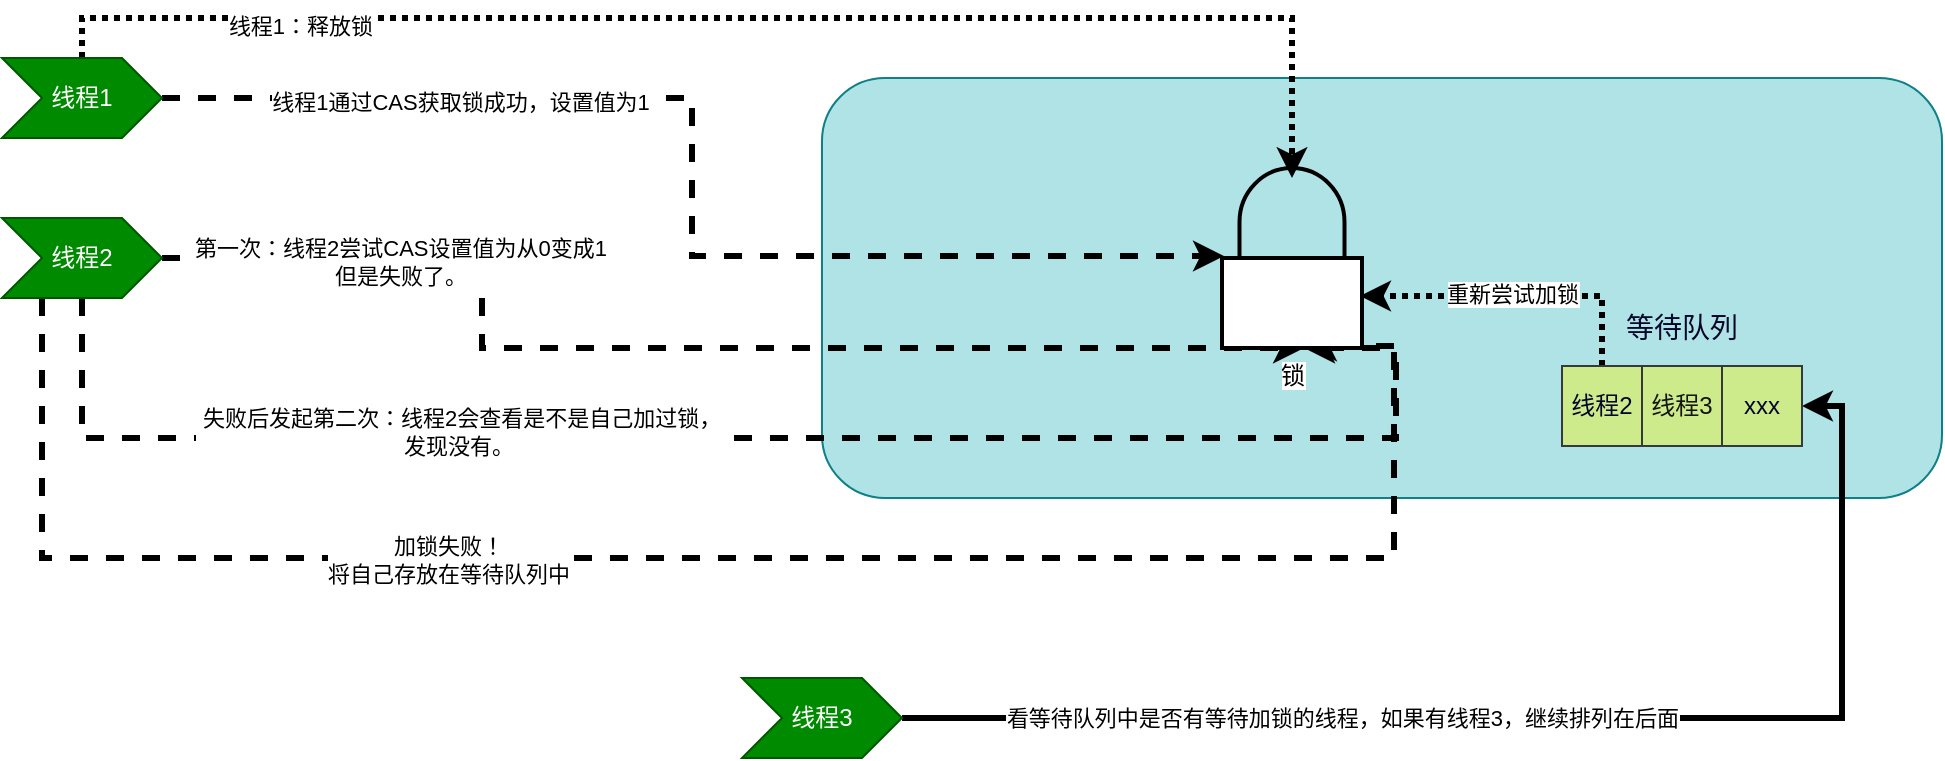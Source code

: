 <mxfile version="14.2.4" type="embed">
    <diagram id="8kNN476GWZVd_r19NAba" name="Page-1">
        <mxGraphModel dx="1126" dy="910" grid="1" gridSize="10" guides="1" tooltips="1" connect="1" arrows="1" fold="1" page="1" pageScale="1" pageWidth="1169" pageHeight="827" math="0" shadow="0">
            <root>
                <mxCell id="0"/>
                <mxCell id="1" parent="0"/>
                <mxCell id="7" value="" style="rounded=1;whiteSpace=wrap;html=1;fillColor=#b0e3e6;strokeColor=#0e8088;" parent="1" vertex="1">
                    <mxGeometry x="490" y="250" width="560" height="210" as="geometry"/>
                </mxCell>
                <mxCell id="9" style="edgeStyle=orthogonalEdgeStyle;rounded=0;orthogonalLoop=1;jettySize=auto;html=1;exitX=1;exitY=0.5;exitDx=0;exitDy=0;entryX=0.014;entryY=0.489;entryDx=0;entryDy=0;entryPerimeter=0;strokeWidth=3;dashed=1;" parent="1" source="2" target="8" edge="1">
                    <mxGeometry relative="1" as="geometry"/>
                </mxCell>
                <mxCell id="10" value="线程1通过CAS获取锁成功，设置值为1" style="edgeLabel;html=1;align=center;verticalAlign=middle;resizable=0;points=[];" parent="9" vertex="1" connectable="0">
                    <mxGeometry x="-0.493" y="-2" relative="1" as="geometry">
                        <mxPoint x="-6" as="offset"/>
                    </mxGeometry>
                </mxCell>
                <mxCell id="22" style="edgeStyle=orthogonalEdgeStyle;rounded=0;orthogonalLoop=1;jettySize=auto;html=1;exitX=0.5;exitY=0;exitDx=0;exitDy=0;entryX=0.5;entryY=0.056;entryDx=0;entryDy=0;entryPerimeter=0;dashed=1;strokeWidth=3;dashPattern=1 1;" parent="1" source="2" target="8" edge="1">
                    <mxGeometry relative="1" as="geometry"/>
                </mxCell>
                <mxCell id="23" value="线程1：释放锁" style="edgeLabel;html=1;align=center;verticalAlign=middle;resizable=0;points=[];" parent="22" vertex="1" connectable="0">
                    <mxGeometry x="0.397" y="-4" relative="1" as="geometry">
                        <mxPoint x="-364" as="offset"/>
                    </mxGeometry>
                </mxCell>
                <mxCell id="2" value="线程1" style="shape=step;perimeter=stepPerimeter;whiteSpace=wrap;html=1;fixedSize=1;fillColor=#008a00;strokeColor=#005700;fontColor=#ffffff;" parent="1" vertex="1">
                    <mxGeometry x="80" y="240" width="80" height="40" as="geometry"/>
                </mxCell>
                <mxCell id="27" style="edgeStyle=orthogonalEdgeStyle;rounded=0;orthogonalLoop=1;jettySize=auto;html=1;exitX=1;exitY=0.5;exitDx=0;exitDy=0;entryX=1;entryY=0.5;entryDx=0;entryDy=0;strokeWidth=3;" edge="1" parent="1" source="3" target="20">
                    <mxGeometry relative="1" as="geometry"/>
                </mxCell>
                <mxCell id="28" value="看等待队列中是否有等待加锁的线程，如果有线程3，继续排列在后面" style="edgeLabel;html=1;align=center;verticalAlign=middle;resizable=0;points=[];" vertex="1" connectable="0" parent="27">
                    <mxGeometry x="-0.464" y="1" relative="1" as="geometry">
                        <mxPoint x="47" y="1" as="offset"/>
                    </mxGeometry>
                </mxCell>
                <mxCell id="3" value="线程3" style="shape=step;perimeter=stepPerimeter;whiteSpace=wrap;html=1;fixedSize=1;fillColor=#008a00;strokeColor=#005700;fontColor=#ffffff;" parent="1" vertex="1">
                    <mxGeometry x="450" y="550" width="80" height="40" as="geometry"/>
                </mxCell>
                <mxCell id="11" style="edgeStyle=orthogonalEdgeStyle;rounded=0;orthogonalLoop=1;jettySize=auto;html=1;exitX=1;exitY=0.5;exitDx=0;exitDy=0;entryX=0.586;entryY=1;entryDx=0;entryDy=0;entryPerimeter=0;dashed=1;strokeWidth=3;" parent="1" source="4" target="8" edge="1">
                    <mxGeometry relative="1" as="geometry">
                        <Array as="points">
                            <mxPoint x="320" y="340"/>
                            <mxPoint x="320" y="385"/>
                        </Array>
                    </mxGeometry>
                </mxCell>
                <mxCell id="12" value="第一次：线程2尝试CAS设置值为从0变成1&lt;br&gt;但是失败了。" style="edgeLabel;html=1;align=center;verticalAlign=middle;resizable=0;points=[];" parent="11" vertex="1" connectable="0">
                    <mxGeometry x="-0.616" y="-2" relative="1" as="geometry">
                        <mxPoint as="offset"/>
                    </mxGeometry>
                </mxCell>
                <mxCell id="13" style="edgeStyle=orthogonalEdgeStyle;rounded=0;orthogonalLoop=1;jettySize=auto;html=1;exitX=0.5;exitY=1;exitDx=0;exitDy=0;entryX=0.6;entryY=0.989;entryDx=0;entryDy=0;entryPerimeter=0;dashed=1;strokeWidth=3;" parent="1" source="4" target="8" edge="1">
                    <mxGeometry relative="1" as="geometry">
                        <Array as="points">
                            <mxPoint x="120" y="430"/>
                            <mxPoint x="777" y="430"/>
                        </Array>
                    </mxGeometry>
                </mxCell>
                <mxCell id="15" value="&amp;nbsp;失败后发起第二次：线程2会查看是不是自己加过锁，&lt;br&gt;发现没有。" style="edgeLabel;html=1;align=center;verticalAlign=middle;resizable=0;points=[];" parent="13" vertex="1" connectable="0">
                    <mxGeometry x="-0.645" y="3" relative="1" as="geometry">
                        <mxPoint x="113" as="offset"/>
                    </mxGeometry>
                </mxCell>
                <mxCell id="16" style="edgeStyle=orthogonalEdgeStyle;rounded=0;orthogonalLoop=1;jettySize=auto;html=1;exitX=0.25;exitY=1;exitDx=0;exitDy=0;entryX=0.586;entryY=1;entryDx=0;entryDy=0;entryPerimeter=0;dashed=1;strokeWidth=3;" parent="1" source="4" target="8" edge="1">
                    <mxGeometry relative="1" as="geometry">
                        <Array as="points">
                            <mxPoint x="100" y="490"/>
                            <mxPoint x="776" y="490"/>
                        </Array>
                    </mxGeometry>
                </mxCell>
                <mxCell id="17" value="加锁失败！&lt;br&gt;将自己存放在等待队列中" style="edgeLabel;html=1;align=center;verticalAlign=middle;resizable=0;points=[];" parent="16" vertex="1" connectable="0">
                    <mxGeometry x="-0.304" y="-1" relative="1" as="geometry">
                        <mxPoint as="offset"/>
                    </mxGeometry>
                </mxCell>
                <mxCell id="4" value="线程2" style="shape=step;perimeter=stepPerimeter;whiteSpace=wrap;html=1;fixedSize=1;fillColor=#008a00;strokeColor=#005700;fontColor=#ffffff;" parent="1" vertex="1">
                    <mxGeometry x="80" y="320" width="80" height="40" as="geometry"/>
                </mxCell>
                <mxCell id="8" value="&lt;font color=&quot;#000000&quot;&gt;锁&lt;/font&gt;" style="html=1;verticalLabelPosition=bottom;align=center;labelBackgroundColor=#ffffff;verticalAlign=top;strokeWidth=2;shadow=0;dashed=0;shape=mxgraph.ios7.icons.locked;" parent="1" vertex="1">
                    <mxGeometry x="690" y="295" width="70" height="90" as="geometry"/>
                </mxCell>
                <mxCell id="24" style="edgeStyle=orthogonalEdgeStyle;rounded=0;orthogonalLoop=1;jettySize=auto;html=1;exitX=0.5;exitY=0;exitDx=0;exitDy=0;entryX=0.986;entryY=0.711;entryDx=0;entryDy=0;entryPerimeter=0;dashed=1;dashPattern=1 1;strokeWidth=3;" parent="1" source="18" target="8" edge="1">
                    <mxGeometry relative="1" as="geometry"/>
                </mxCell>
                <mxCell id="25" value="重新尝试加锁" style="edgeLabel;html=1;align=center;verticalAlign=middle;resizable=0;points=[];" parent="24" vertex="1" connectable="0">
                    <mxGeometry x="0.027" y="-1" relative="1" as="geometry">
                        <mxPoint as="offset"/>
                    </mxGeometry>
                </mxCell>
                <mxCell id="18" value="&lt;font color=&quot;#06052a&quot;&gt;线程2&lt;/font&gt;" style="rounded=0;whiteSpace=wrap;html=1;fillColor=#cdeb8b;strokeColor=#36393d;" parent="1" vertex="1">
                    <mxGeometry x="860" y="394" width="40" height="40" as="geometry"/>
                </mxCell>
                <mxCell id="19" value="&lt;font color=&quot;#141414&quot;&gt;线程3&lt;/font&gt;" style="rounded=0;whiteSpace=wrap;html=1;fillColor=#cdeb8b;strokeColor=#36393d;" parent="1" vertex="1">
                    <mxGeometry x="900" y="394" width="40" height="40" as="geometry"/>
                </mxCell>
                <mxCell id="20" value="&lt;font color=&quot;#06052a&quot;&gt;xxx&lt;/font&gt;" style="rounded=0;whiteSpace=wrap;html=1;fillColor=#cdeb8b;strokeColor=#36393d;" parent="1" vertex="1">
                    <mxGeometry x="940" y="394" width="40" height="40" as="geometry"/>
                </mxCell>
                <mxCell id="21" value="&lt;font color=&quot;#06052a&quot; style=&quot;font-size: 14px&quot;&gt;等待队列&lt;/font&gt;" style="text;html=1;strokeColor=none;fillColor=none;align=center;verticalAlign=middle;whiteSpace=wrap;rounded=0;" parent="1" vertex="1">
                    <mxGeometry x="890" y="365" width="60" height="20" as="geometry"/>
                </mxCell>
            </root>
        </mxGraphModel>
    </diagram>
</mxfile>